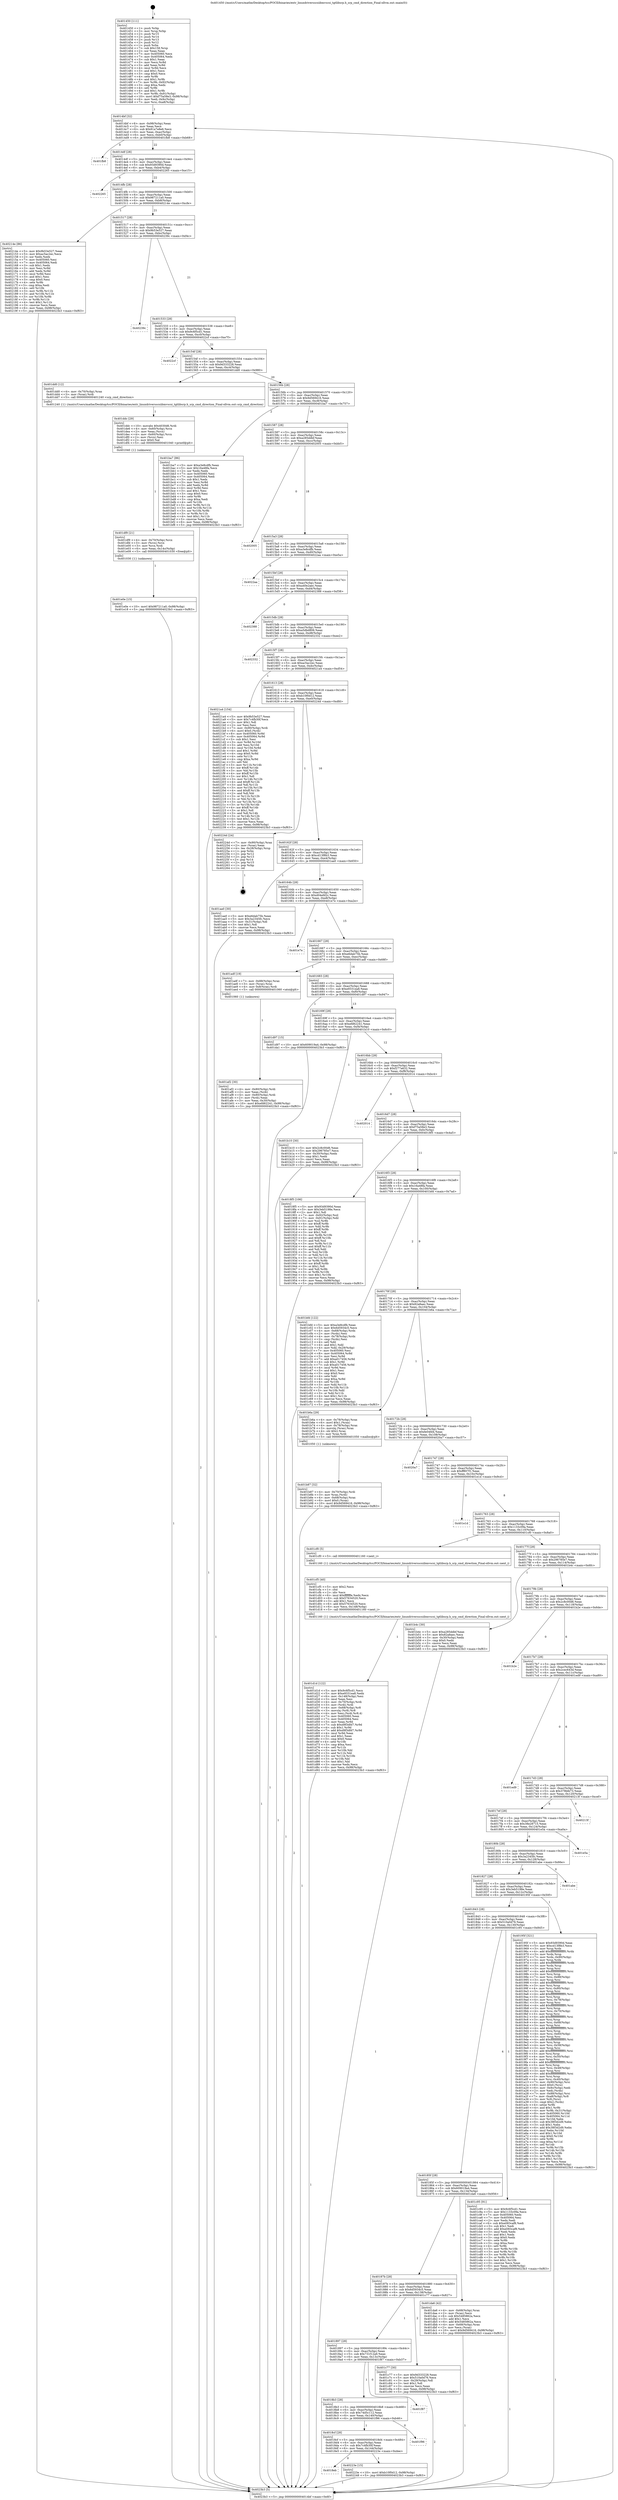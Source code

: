 digraph "0x401450" {
  label = "0x401450 (/mnt/c/Users/mathe/Desktop/tcc/POCII/binaries/extr_linuxdriversscsiibmvscsi_tgtlibsrp.h_srp_cmd_direction_Final-ollvm.out::main(0))"
  labelloc = "t"
  node[shape=record]

  Entry [label="",width=0.3,height=0.3,shape=circle,fillcolor=black,style=filled]
  "0x4014bf" [label="{
     0x4014bf [32]\l
     | [instrs]\l
     &nbsp;&nbsp;0x4014bf \<+6\>: mov -0x98(%rbp),%eax\l
     &nbsp;&nbsp;0x4014c5 \<+2\>: mov %eax,%ecx\l
     &nbsp;&nbsp;0x4014c7 \<+6\>: sub $0x81a7e8e6,%ecx\l
     &nbsp;&nbsp;0x4014cd \<+6\>: mov %eax,-0xac(%rbp)\l
     &nbsp;&nbsp;0x4014d3 \<+6\>: mov %ecx,-0xb0(%rbp)\l
     &nbsp;&nbsp;0x4014d9 \<+6\>: je 0000000000401fb8 \<main+0xb68\>\l
  }"]
  "0x401fb8" [label="{
     0x401fb8\l
  }", style=dashed]
  "0x4014df" [label="{
     0x4014df [28]\l
     | [instrs]\l
     &nbsp;&nbsp;0x4014df \<+5\>: jmp 00000000004014e4 \<main+0x94\>\l
     &nbsp;&nbsp;0x4014e4 \<+6\>: mov -0xac(%rbp),%eax\l
     &nbsp;&nbsp;0x4014ea \<+5\>: sub $0x93d9390d,%eax\l
     &nbsp;&nbsp;0x4014ef \<+6\>: mov %eax,-0xb4(%rbp)\l
     &nbsp;&nbsp;0x4014f5 \<+6\>: je 0000000000402265 \<main+0xe15\>\l
  }"]
  Exit [label="",width=0.3,height=0.3,shape=circle,fillcolor=black,style=filled,peripheries=2]
  "0x402265" [label="{
     0x402265\l
  }", style=dashed]
  "0x4014fb" [label="{
     0x4014fb [28]\l
     | [instrs]\l
     &nbsp;&nbsp;0x4014fb \<+5\>: jmp 0000000000401500 \<main+0xb0\>\l
     &nbsp;&nbsp;0x401500 \<+6\>: mov -0xac(%rbp),%eax\l
     &nbsp;&nbsp;0x401506 \<+5\>: sub $0x987211a0,%eax\l
     &nbsp;&nbsp;0x40150b \<+6\>: mov %eax,-0xb8(%rbp)\l
     &nbsp;&nbsp;0x401511 \<+6\>: je 000000000040214e \<main+0xcfe\>\l
  }"]
  "0x4018eb" [label="{
     0x4018eb\l
  }", style=dashed]
  "0x40214e" [label="{
     0x40214e [86]\l
     | [instrs]\l
     &nbsp;&nbsp;0x40214e \<+5\>: mov $0x9b53e527,%eax\l
     &nbsp;&nbsp;0x402153 \<+5\>: mov $0xac5ac2ec,%ecx\l
     &nbsp;&nbsp;0x402158 \<+2\>: xor %edx,%edx\l
     &nbsp;&nbsp;0x40215a \<+7\>: mov 0x405060,%esi\l
     &nbsp;&nbsp;0x402161 \<+7\>: mov 0x405064,%edi\l
     &nbsp;&nbsp;0x402168 \<+3\>: sub $0x1,%edx\l
     &nbsp;&nbsp;0x40216b \<+3\>: mov %esi,%r8d\l
     &nbsp;&nbsp;0x40216e \<+3\>: add %edx,%r8d\l
     &nbsp;&nbsp;0x402171 \<+4\>: imul %r8d,%esi\l
     &nbsp;&nbsp;0x402175 \<+3\>: and $0x1,%esi\l
     &nbsp;&nbsp;0x402178 \<+3\>: cmp $0x0,%esi\l
     &nbsp;&nbsp;0x40217b \<+4\>: sete %r9b\l
     &nbsp;&nbsp;0x40217f \<+3\>: cmp $0xa,%edi\l
     &nbsp;&nbsp;0x402182 \<+4\>: setl %r10b\l
     &nbsp;&nbsp;0x402186 \<+3\>: mov %r9b,%r11b\l
     &nbsp;&nbsp;0x402189 \<+3\>: and %r10b,%r11b\l
     &nbsp;&nbsp;0x40218c \<+3\>: xor %r10b,%r9b\l
     &nbsp;&nbsp;0x40218f \<+3\>: or %r9b,%r11b\l
     &nbsp;&nbsp;0x402192 \<+4\>: test $0x1,%r11b\l
     &nbsp;&nbsp;0x402196 \<+3\>: cmovne %ecx,%eax\l
     &nbsp;&nbsp;0x402199 \<+6\>: mov %eax,-0x98(%rbp)\l
     &nbsp;&nbsp;0x40219f \<+5\>: jmp 00000000004023b3 \<main+0xf63\>\l
  }"]
  "0x401517" [label="{
     0x401517 [28]\l
     | [instrs]\l
     &nbsp;&nbsp;0x401517 \<+5\>: jmp 000000000040151c \<main+0xcc\>\l
     &nbsp;&nbsp;0x40151c \<+6\>: mov -0xac(%rbp),%eax\l
     &nbsp;&nbsp;0x401522 \<+5\>: sub $0x9b53e527,%eax\l
     &nbsp;&nbsp;0x401527 \<+6\>: mov %eax,-0xbc(%rbp)\l
     &nbsp;&nbsp;0x40152d \<+6\>: je 000000000040239c \<main+0xf4c\>\l
  }"]
  "0x40223e" [label="{
     0x40223e [15]\l
     | [instrs]\l
     &nbsp;&nbsp;0x40223e \<+10\>: movl $0xb10f0d12,-0x98(%rbp)\l
     &nbsp;&nbsp;0x402248 \<+5\>: jmp 00000000004023b3 \<main+0xf63\>\l
  }"]
  "0x40239c" [label="{
     0x40239c\l
  }", style=dashed]
  "0x401533" [label="{
     0x401533 [28]\l
     | [instrs]\l
     &nbsp;&nbsp;0x401533 \<+5\>: jmp 0000000000401538 \<main+0xe8\>\l
     &nbsp;&nbsp;0x401538 \<+6\>: mov -0xac(%rbp),%eax\l
     &nbsp;&nbsp;0x40153e \<+5\>: sub $0x9c6f5cd1,%eax\l
     &nbsp;&nbsp;0x401543 \<+6\>: mov %eax,-0xc0(%rbp)\l
     &nbsp;&nbsp;0x401549 \<+6\>: je 00000000004022cf \<main+0xe7f\>\l
  }"]
  "0x4018cf" [label="{
     0x4018cf [28]\l
     | [instrs]\l
     &nbsp;&nbsp;0x4018cf \<+5\>: jmp 00000000004018d4 \<main+0x484\>\l
     &nbsp;&nbsp;0x4018d4 \<+6\>: mov -0xac(%rbp),%eax\l
     &nbsp;&nbsp;0x4018da \<+5\>: sub $0x7c4fb30f,%eax\l
     &nbsp;&nbsp;0x4018df \<+6\>: mov %eax,-0x144(%rbp)\l
     &nbsp;&nbsp;0x4018e5 \<+6\>: je 000000000040223e \<main+0xdee\>\l
  }"]
  "0x4022cf" [label="{
     0x4022cf\l
  }", style=dashed]
  "0x40154f" [label="{
     0x40154f [28]\l
     | [instrs]\l
     &nbsp;&nbsp;0x40154f \<+5\>: jmp 0000000000401554 \<main+0x104\>\l
     &nbsp;&nbsp;0x401554 \<+6\>: mov -0xac(%rbp),%eax\l
     &nbsp;&nbsp;0x40155a \<+5\>: sub $0x9d333228,%eax\l
     &nbsp;&nbsp;0x40155f \<+6\>: mov %eax,-0xc4(%rbp)\l
     &nbsp;&nbsp;0x401565 \<+6\>: je 0000000000401dd0 \<main+0x980\>\l
  }"]
  "0x401f96" [label="{
     0x401f96\l
  }", style=dashed]
  "0x401dd0" [label="{
     0x401dd0 [12]\l
     | [instrs]\l
     &nbsp;&nbsp;0x401dd0 \<+4\>: mov -0x70(%rbp),%rax\l
     &nbsp;&nbsp;0x401dd4 \<+3\>: mov (%rax),%rdi\l
     &nbsp;&nbsp;0x401dd7 \<+5\>: call 0000000000401240 \<srp_cmd_direction\>\l
     | [calls]\l
     &nbsp;&nbsp;0x401240 \{1\} (/mnt/c/Users/mathe/Desktop/tcc/POCII/binaries/extr_linuxdriversscsiibmvscsi_tgtlibsrp.h_srp_cmd_direction_Final-ollvm.out::srp_cmd_direction)\l
  }"]
  "0x40156b" [label="{
     0x40156b [28]\l
     | [instrs]\l
     &nbsp;&nbsp;0x40156b \<+5\>: jmp 0000000000401570 \<main+0x120\>\l
     &nbsp;&nbsp;0x401570 \<+6\>: mov -0xac(%rbp),%eax\l
     &nbsp;&nbsp;0x401576 \<+5\>: sub $0x9d569416,%eax\l
     &nbsp;&nbsp;0x40157b \<+6\>: mov %eax,-0xc8(%rbp)\l
     &nbsp;&nbsp;0x401581 \<+6\>: je 0000000000401ba7 \<main+0x757\>\l
  }"]
  "0x4018b3" [label="{
     0x4018b3 [28]\l
     | [instrs]\l
     &nbsp;&nbsp;0x4018b3 \<+5\>: jmp 00000000004018b8 \<main+0x468\>\l
     &nbsp;&nbsp;0x4018b8 \<+6\>: mov -0xac(%rbp),%eax\l
     &nbsp;&nbsp;0x4018be \<+5\>: sub $0x74d5c112,%eax\l
     &nbsp;&nbsp;0x4018c3 \<+6\>: mov %eax,-0x140(%rbp)\l
     &nbsp;&nbsp;0x4018c9 \<+6\>: je 0000000000401f96 \<main+0xb46\>\l
  }"]
  "0x401ba7" [label="{
     0x401ba7 [86]\l
     | [instrs]\l
     &nbsp;&nbsp;0x401ba7 \<+5\>: mov $0xa3e8cdfb,%eax\l
     &nbsp;&nbsp;0x401bac \<+5\>: mov $0x16a48fa,%ecx\l
     &nbsp;&nbsp;0x401bb1 \<+2\>: xor %edx,%edx\l
     &nbsp;&nbsp;0x401bb3 \<+7\>: mov 0x405060,%esi\l
     &nbsp;&nbsp;0x401bba \<+7\>: mov 0x405064,%edi\l
     &nbsp;&nbsp;0x401bc1 \<+3\>: sub $0x1,%edx\l
     &nbsp;&nbsp;0x401bc4 \<+3\>: mov %esi,%r8d\l
     &nbsp;&nbsp;0x401bc7 \<+3\>: add %edx,%r8d\l
     &nbsp;&nbsp;0x401bca \<+4\>: imul %r8d,%esi\l
     &nbsp;&nbsp;0x401bce \<+3\>: and $0x1,%esi\l
     &nbsp;&nbsp;0x401bd1 \<+3\>: cmp $0x0,%esi\l
     &nbsp;&nbsp;0x401bd4 \<+4\>: sete %r9b\l
     &nbsp;&nbsp;0x401bd8 \<+3\>: cmp $0xa,%edi\l
     &nbsp;&nbsp;0x401bdb \<+4\>: setl %r10b\l
     &nbsp;&nbsp;0x401bdf \<+3\>: mov %r9b,%r11b\l
     &nbsp;&nbsp;0x401be2 \<+3\>: and %r10b,%r11b\l
     &nbsp;&nbsp;0x401be5 \<+3\>: xor %r10b,%r9b\l
     &nbsp;&nbsp;0x401be8 \<+3\>: or %r9b,%r11b\l
     &nbsp;&nbsp;0x401beb \<+4\>: test $0x1,%r11b\l
     &nbsp;&nbsp;0x401bef \<+3\>: cmovne %ecx,%eax\l
     &nbsp;&nbsp;0x401bf2 \<+6\>: mov %eax,-0x98(%rbp)\l
     &nbsp;&nbsp;0x401bf8 \<+5\>: jmp 00000000004023b3 \<main+0xf63\>\l
  }"]
  "0x401587" [label="{
     0x401587 [28]\l
     | [instrs]\l
     &nbsp;&nbsp;0x401587 \<+5\>: jmp 000000000040158c \<main+0x13c\>\l
     &nbsp;&nbsp;0x40158c \<+6\>: mov -0xac(%rbp),%eax\l
     &nbsp;&nbsp;0x401592 \<+5\>: sub $0xa285ddbf,%eax\l
     &nbsp;&nbsp;0x401597 \<+6\>: mov %eax,-0xcc(%rbp)\l
     &nbsp;&nbsp;0x40159d \<+6\>: je 0000000000402005 \<main+0xbb5\>\l
  }"]
  "0x401f87" [label="{
     0x401f87\l
  }", style=dashed]
  "0x402005" [label="{
     0x402005\l
  }", style=dashed]
  "0x4015a3" [label="{
     0x4015a3 [28]\l
     | [instrs]\l
     &nbsp;&nbsp;0x4015a3 \<+5\>: jmp 00000000004015a8 \<main+0x158\>\l
     &nbsp;&nbsp;0x4015a8 \<+6\>: mov -0xac(%rbp),%eax\l
     &nbsp;&nbsp;0x4015ae \<+5\>: sub $0xa3e8cdfb,%eax\l
     &nbsp;&nbsp;0x4015b3 \<+6\>: mov %eax,-0xd0(%rbp)\l
     &nbsp;&nbsp;0x4015b9 \<+6\>: je 00000000004022aa \<main+0xe5a\>\l
  }"]
  "0x401e0e" [label="{
     0x401e0e [15]\l
     | [instrs]\l
     &nbsp;&nbsp;0x401e0e \<+10\>: movl $0x987211a0,-0x98(%rbp)\l
     &nbsp;&nbsp;0x401e18 \<+5\>: jmp 00000000004023b3 \<main+0xf63\>\l
  }"]
  "0x4022aa" [label="{
     0x4022aa\l
  }", style=dashed]
  "0x4015bf" [label="{
     0x4015bf [28]\l
     | [instrs]\l
     &nbsp;&nbsp;0x4015bf \<+5\>: jmp 00000000004015c4 \<main+0x174\>\l
     &nbsp;&nbsp;0x4015c4 \<+6\>: mov -0xac(%rbp),%eax\l
     &nbsp;&nbsp;0x4015ca \<+5\>: sub $0xa40e2aec,%eax\l
     &nbsp;&nbsp;0x4015cf \<+6\>: mov %eax,-0xd4(%rbp)\l
     &nbsp;&nbsp;0x4015d5 \<+6\>: je 0000000000402388 \<main+0xf38\>\l
  }"]
  "0x401df9" [label="{
     0x401df9 [21]\l
     | [instrs]\l
     &nbsp;&nbsp;0x401df9 \<+4\>: mov -0x70(%rbp),%rcx\l
     &nbsp;&nbsp;0x401dfd \<+3\>: mov (%rcx),%rcx\l
     &nbsp;&nbsp;0x401e00 \<+3\>: mov %rcx,%rdi\l
     &nbsp;&nbsp;0x401e03 \<+6\>: mov %eax,-0x14c(%rbp)\l
     &nbsp;&nbsp;0x401e09 \<+5\>: call 0000000000401030 \<free@plt\>\l
     | [calls]\l
     &nbsp;&nbsp;0x401030 \{1\} (unknown)\l
  }"]
  "0x402388" [label="{
     0x402388\l
  }", style=dashed]
  "0x4015db" [label="{
     0x4015db [28]\l
     | [instrs]\l
     &nbsp;&nbsp;0x4015db \<+5\>: jmp 00000000004015e0 \<main+0x190\>\l
     &nbsp;&nbsp;0x4015e0 \<+6\>: mov -0xac(%rbp),%eax\l
     &nbsp;&nbsp;0x4015e6 \<+5\>: sub $0xa5dbd806,%eax\l
     &nbsp;&nbsp;0x4015eb \<+6\>: mov %eax,-0xd8(%rbp)\l
     &nbsp;&nbsp;0x4015f1 \<+6\>: je 0000000000402332 \<main+0xee2\>\l
  }"]
  "0x401ddc" [label="{
     0x401ddc [29]\l
     | [instrs]\l
     &nbsp;&nbsp;0x401ddc \<+10\>: movabs $0x4030d6,%rdi\l
     &nbsp;&nbsp;0x401de6 \<+4\>: mov -0x60(%rbp),%rcx\l
     &nbsp;&nbsp;0x401dea \<+2\>: mov %eax,(%rcx)\l
     &nbsp;&nbsp;0x401dec \<+4\>: mov -0x60(%rbp),%rcx\l
     &nbsp;&nbsp;0x401df0 \<+2\>: mov (%rcx),%esi\l
     &nbsp;&nbsp;0x401df2 \<+2\>: mov $0x0,%al\l
     &nbsp;&nbsp;0x401df4 \<+5\>: call 0000000000401040 \<printf@plt\>\l
     | [calls]\l
     &nbsp;&nbsp;0x401040 \{1\} (unknown)\l
  }"]
  "0x402332" [label="{
     0x402332\l
  }", style=dashed]
  "0x4015f7" [label="{
     0x4015f7 [28]\l
     | [instrs]\l
     &nbsp;&nbsp;0x4015f7 \<+5\>: jmp 00000000004015fc \<main+0x1ac\>\l
     &nbsp;&nbsp;0x4015fc \<+6\>: mov -0xac(%rbp),%eax\l
     &nbsp;&nbsp;0x401602 \<+5\>: sub $0xac5ac2ec,%eax\l
     &nbsp;&nbsp;0x401607 \<+6\>: mov %eax,-0xdc(%rbp)\l
     &nbsp;&nbsp;0x40160d \<+6\>: je 00000000004021a4 \<main+0xd54\>\l
  }"]
  "0x401d1d" [label="{
     0x401d1d [122]\l
     | [instrs]\l
     &nbsp;&nbsp;0x401d1d \<+5\>: mov $0x9c6f5cd1,%ecx\l
     &nbsp;&nbsp;0x401d22 \<+5\>: mov $0xe9331ea8,%edx\l
     &nbsp;&nbsp;0x401d27 \<+6\>: mov -0x148(%rbp),%esi\l
     &nbsp;&nbsp;0x401d2d \<+3\>: imul %eax,%esi\l
     &nbsp;&nbsp;0x401d30 \<+4\>: mov -0x70(%rbp),%rdi\l
     &nbsp;&nbsp;0x401d34 \<+3\>: mov (%rdi),%rdi\l
     &nbsp;&nbsp;0x401d37 \<+4\>: mov -0x68(%rbp),%r8\l
     &nbsp;&nbsp;0x401d3b \<+3\>: movslq (%r8),%r8\l
     &nbsp;&nbsp;0x401d3e \<+4\>: mov %esi,(%rdi,%r8,4)\l
     &nbsp;&nbsp;0x401d42 \<+7\>: mov 0x405060,%eax\l
     &nbsp;&nbsp;0x401d49 \<+7\>: mov 0x405064,%esi\l
     &nbsp;&nbsp;0x401d50 \<+3\>: mov %eax,%r9d\l
     &nbsp;&nbsp;0x401d53 \<+7\>: sub $0xd9f3dfd7,%r9d\l
     &nbsp;&nbsp;0x401d5a \<+4\>: sub $0x1,%r9d\l
     &nbsp;&nbsp;0x401d5e \<+7\>: add $0xd9f3dfd7,%r9d\l
     &nbsp;&nbsp;0x401d65 \<+4\>: imul %r9d,%eax\l
     &nbsp;&nbsp;0x401d69 \<+3\>: and $0x1,%eax\l
     &nbsp;&nbsp;0x401d6c \<+3\>: cmp $0x0,%eax\l
     &nbsp;&nbsp;0x401d6f \<+4\>: sete %r10b\l
     &nbsp;&nbsp;0x401d73 \<+3\>: cmp $0xa,%esi\l
     &nbsp;&nbsp;0x401d76 \<+4\>: setl %r11b\l
     &nbsp;&nbsp;0x401d7a \<+3\>: mov %r10b,%bl\l
     &nbsp;&nbsp;0x401d7d \<+3\>: and %r11b,%bl\l
     &nbsp;&nbsp;0x401d80 \<+3\>: xor %r11b,%r10b\l
     &nbsp;&nbsp;0x401d83 \<+3\>: or %r10b,%bl\l
     &nbsp;&nbsp;0x401d86 \<+3\>: test $0x1,%bl\l
     &nbsp;&nbsp;0x401d89 \<+3\>: cmovne %edx,%ecx\l
     &nbsp;&nbsp;0x401d8c \<+6\>: mov %ecx,-0x98(%rbp)\l
     &nbsp;&nbsp;0x401d92 \<+5\>: jmp 00000000004023b3 \<main+0xf63\>\l
  }"]
  "0x4021a4" [label="{
     0x4021a4 [154]\l
     | [instrs]\l
     &nbsp;&nbsp;0x4021a4 \<+5\>: mov $0x9b53e527,%eax\l
     &nbsp;&nbsp;0x4021a9 \<+5\>: mov $0x7c4fb30f,%ecx\l
     &nbsp;&nbsp;0x4021ae \<+2\>: mov $0x1,%dl\l
     &nbsp;&nbsp;0x4021b0 \<+2\>: xor %esi,%esi\l
     &nbsp;&nbsp;0x4021b2 \<+7\>: mov -0x90(%rbp),%rdi\l
     &nbsp;&nbsp;0x4021b9 \<+6\>: movl $0x0,(%rdi)\l
     &nbsp;&nbsp;0x4021bf \<+8\>: mov 0x405060,%r8d\l
     &nbsp;&nbsp;0x4021c7 \<+8\>: mov 0x405064,%r9d\l
     &nbsp;&nbsp;0x4021cf \<+3\>: sub $0x1,%esi\l
     &nbsp;&nbsp;0x4021d2 \<+3\>: mov %r8d,%r10d\l
     &nbsp;&nbsp;0x4021d5 \<+3\>: add %esi,%r10d\l
     &nbsp;&nbsp;0x4021d8 \<+4\>: imul %r10d,%r8d\l
     &nbsp;&nbsp;0x4021dc \<+4\>: and $0x1,%r8d\l
     &nbsp;&nbsp;0x4021e0 \<+4\>: cmp $0x0,%r8d\l
     &nbsp;&nbsp;0x4021e4 \<+4\>: sete %r11b\l
     &nbsp;&nbsp;0x4021e8 \<+4\>: cmp $0xa,%r9d\l
     &nbsp;&nbsp;0x4021ec \<+3\>: setl %bl\l
     &nbsp;&nbsp;0x4021ef \<+3\>: mov %r11b,%r14b\l
     &nbsp;&nbsp;0x4021f2 \<+4\>: xor $0xff,%r14b\l
     &nbsp;&nbsp;0x4021f6 \<+3\>: mov %bl,%r15b\l
     &nbsp;&nbsp;0x4021f9 \<+4\>: xor $0xff,%r15b\l
     &nbsp;&nbsp;0x4021fd \<+3\>: xor $0x1,%dl\l
     &nbsp;&nbsp;0x402200 \<+3\>: mov %r14b,%r12b\l
     &nbsp;&nbsp;0x402203 \<+4\>: and $0xff,%r12b\l
     &nbsp;&nbsp;0x402207 \<+3\>: and %dl,%r11b\l
     &nbsp;&nbsp;0x40220a \<+3\>: mov %r15b,%r13b\l
     &nbsp;&nbsp;0x40220d \<+4\>: and $0xff,%r13b\l
     &nbsp;&nbsp;0x402211 \<+2\>: and %dl,%bl\l
     &nbsp;&nbsp;0x402213 \<+3\>: or %r11b,%r12b\l
     &nbsp;&nbsp;0x402216 \<+3\>: or %bl,%r13b\l
     &nbsp;&nbsp;0x402219 \<+3\>: xor %r13b,%r12b\l
     &nbsp;&nbsp;0x40221c \<+3\>: or %r15b,%r14b\l
     &nbsp;&nbsp;0x40221f \<+4\>: xor $0xff,%r14b\l
     &nbsp;&nbsp;0x402223 \<+3\>: or $0x1,%dl\l
     &nbsp;&nbsp;0x402226 \<+3\>: and %dl,%r14b\l
     &nbsp;&nbsp;0x402229 \<+3\>: or %r14b,%r12b\l
     &nbsp;&nbsp;0x40222c \<+4\>: test $0x1,%r12b\l
     &nbsp;&nbsp;0x402230 \<+3\>: cmovne %ecx,%eax\l
     &nbsp;&nbsp;0x402233 \<+6\>: mov %eax,-0x98(%rbp)\l
     &nbsp;&nbsp;0x402239 \<+5\>: jmp 00000000004023b3 \<main+0xf63\>\l
  }"]
  "0x401613" [label="{
     0x401613 [28]\l
     | [instrs]\l
     &nbsp;&nbsp;0x401613 \<+5\>: jmp 0000000000401618 \<main+0x1c8\>\l
     &nbsp;&nbsp;0x401618 \<+6\>: mov -0xac(%rbp),%eax\l
     &nbsp;&nbsp;0x40161e \<+5\>: sub $0xb10f0d12,%eax\l
     &nbsp;&nbsp;0x401623 \<+6\>: mov %eax,-0xe0(%rbp)\l
     &nbsp;&nbsp;0x401629 \<+6\>: je 000000000040224d \<main+0xdfd\>\l
  }"]
  "0x401cf5" [label="{
     0x401cf5 [40]\l
     | [instrs]\l
     &nbsp;&nbsp;0x401cf5 \<+5\>: mov $0x2,%ecx\l
     &nbsp;&nbsp;0x401cfa \<+1\>: cltd\l
     &nbsp;&nbsp;0x401cfb \<+2\>: idiv %ecx\l
     &nbsp;&nbsp;0x401cfd \<+6\>: imul $0xfffffffe,%edx,%ecx\l
     &nbsp;&nbsp;0x401d03 \<+6\>: sub $0x57634520,%ecx\l
     &nbsp;&nbsp;0x401d09 \<+3\>: add $0x1,%ecx\l
     &nbsp;&nbsp;0x401d0c \<+6\>: add $0x57634520,%ecx\l
     &nbsp;&nbsp;0x401d12 \<+6\>: mov %ecx,-0x148(%rbp)\l
     &nbsp;&nbsp;0x401d18 \<+5\>: call 0000000000401160 \<next_i\>\l
     | [calls]\l
     &nbsp;&nbsp;0x401160 \{1\} (/mnt/c/Users/mathe/Desktop/tcc/POCII/binaries/extr_linuxdriversscsiibmvscsi_tgtlibsrp.h_srp_cmd_direction_Final-ollvm.out::next_i)\l
  }"]
  "0x40224d" [label="{
     0x40224d [24]\l
     | [instrs]\l
     &nbsp;&nbsp;0x40224d \<+7\>: mov -0x90(%rbp),%rax\l
     &nbsp;&nbsp;0x402254 \<+2\>: mov (%rax),%eax\l
     &nbsp;&nbsp;0x402256 \<+4\>: lea -0x28(%rbp),%rsp\l
     &nbsp;&nbsp;0x40225a \<+1\>: pop %rbx\l
     &nbsp;&nbsp;0x40225b \<+2\>: pop %r12\l
     &nbsp;&nbsp;0x40225d \<+2\>: pop %r13\l
     &nbsp;&nbsp;0x40225f \<+2\>: pop %r14\l
     &nbsp;&nbsp;0x402261 \<+2\>: pop %r15\l
     &nbsp;&nbsp;0x402263 \<+1\>: pop %rbp\l
     &nbsp;&nbsp;0x402264 \<+1\>: ret\l
  }"]
  "0x40162f" [label="{
     0x40162f [28]\l
     | [instrs]\l
     &nbsp;&nbsp;0x40162f \<+5\>: jmp 0000000000401634 \<main+0x1e4\>\l
     &nbsp;&nbsp;0x401634 \<+6\>: mov -0xac(%rbp),%eax\l
     &nbsp;&nbsp;0x40163a \<+5\>: sub $0xcd13f8b3,%eax\l
     &nbsp;&nbsp;0x40163f \<+6\>: mov %eax,-0xe4(%rbp)\l
     &nbsp;&nbsp;0x401645 \<+6\>: je 0000000000401aa0 \<main+0x650\>\l
  }"]
  "0x401897" [label="{
     0x401897 [28]\l
     | [instrs]\l
     &nbsp;&nbsp;0x401897 \<+5\>: jmp 000000000040189c \<main+0x44c\>\l
     &nbsp;&nbsp;0x40189c \<+6\>: mov -0xac(%rbp),%eax\l
     &nbsp;&nbsp;0x4018a2 \<+5\>: sub $0x731f12a9,%eax\l
     &nbsp;&nbsp;0x4018a7 \<+6\>: mov %eax,-0x13c(%rbp)\l
     &nbsp;&nbsp;0x4018ad \<+6\>: je 0000000000401f87 \<main+0xb37\>\l
  }"]
  "0x401aa0" [label="{
     0x401aa0 [30]\l
     | [instrs]\l
     &nbsp;&nbsp;0x401aa0 \<+5\>: mov $0xe6dab75b,%eax\l
     &nbsp;&nbsp;0x401aa5 \<+5\>: mov $0x3a2345fc,%ecx\l
     &nbsp;&nbsp;0x401aaa \<+3\>: mov -0x31(%rbp),%dl\l
     &nbsp;&nbsp;0x401aad \<+3\>: test $0x1,%dl\l
     &nbsp;&nbsp;0x401ab0 \<+3\>: cmovne %ecx,%eax\l
     &nbsp;&nbsp;0x401ab3 \<+6\>: mov %eax,-0x98(%rbp)\l
     &nbsp;&nbsp;0x401ab9 \<+5\>: jmp 00000000004023b3 \<main+0xf63\>\l
  }"]
  "0x40164b" [label="{
     0x40164b [28]\l
     | [instrs]\l
     &nbsp;&nbsp;0x40164b \<+5\>: jmp 0000000000401650 \<main+0x200\>\l
     &nbsp;&nbsp;0x401650 \<+6\>: mov -0xac(%rbp),%eax\l
     &nbsp;&nbsp;0x401656 \<+5\>: sub $0xd04efd2c,%eax\l
     &nbsp;&nbsp;0x40165b \<+6\>: mov %eax,-0xe8(%rbp)\l
     &nbsp;&nbsp;0x401661 \<+6\>: je 0000000000401e7e \<main+0xa2e\>\l
  }"]
  "0x401c77" [label="{
     0x401c77 [30]\l
     | [instrs]\l
     &nbsp;&nbsp;0x401c77 \<+5\>: mov $0x9d333228,%eax\l
     &nbsp;&nbsp;0x401c7c \<+5\>: mov $0x510a0d76,%ecx\l
     &nbsp;&nbsp;0x401c81 \<+3\>: mov -0x29(%rbp),%dl\l
     &nbsp;&nbsp;0x401c84 \<+3\>: test $0x1,%dl\l
     &nbsp;&nbsp;0x401c87 \<+3\>: cmovne %ecx,%eax\l
     &nbsp;&nbsp;0x401c8a \<+6\>: mov %eax,-0x98(%rbp)\l
     &nbsp;&nbsp;0x401c90 \<+5\>: jmp 00000000004023b3 \<main+0xf63\>\l
  }"]
  "0x401e7e" [label="{
     0x401e7e\l
  }", style=dashed]
  "0x401667" [label="{
     0x401667 [28]\l
     | [instrs]\l
     &nbsp;&nbsp;0x401667 \<+5\>: jmp 000000000040166c \<main+0x21c\>\l
     &nbsp;&nbsp;0x40166c \<+6\>: mov -0xac(%rbp),%eax\l
     &nbsp;&nbsp;0x401672 \<+5\>: sub $0xe6dab75b,%eax\l
     &nbsp;&nbsp;0x401677 \<+6\>: mov %eax,-0xec(%rbp)\l
     &nbsp;&nbsp;0x40167d \<+6\>: je 0000000000401adf \<main+0x68f\>\l
  }"]
  "0x40187b" [label="{
     0x40187b [28]\l
     | [instrs]\l
     &nbsp;&nbsp;0x40187b \<+5\>: jmp 0000000000401880 \<main+0x430\>\l
     &nbsp;&nbsp;0x401880 \<+6\>: mov -0xac(%rbp),%eax\l
     &nbsp;&nbsp;0x401886 \<+5\>: sub $0x6d5934c5,%eax\l
     &nbsp;&nbsp;0x40188b \<+6\>: mov %eax,-0x138(%rbp)\l
     &nbsp;&nbsp;0x401891 \<+6\>: je 0000000000401c77 \<main+0x827\>\l
  }"]
  "0x401adf" [label="{
     0x401adf [19]\l
     | [instrs]\l
     &nbsp;&nbsp;0x401adf \<+7\>: mov -0x88(%rbp),%rax\l
     &nbsp;&nbsp;0x401ae6 \<+3\>: mov (%rax),%rax\l
     &nbsp;&nbsp;0x401ae9 \<+4\>: mov 0x8(%rax),%rdi\l
     &nbsp;&nbsp;0x401aed \<+5\>: call 0000000000401060 \<atoi@plt\>\l
     | [calls]\l
     &nbsp;&nbsp;0x401060 \{1\} (unknown)\l
  }"]
  "0x401683" [label="{
     0x401683 [28]\l
     | [instrs]\l
     &nbsp;&nbsp;0x401683 \<+5\>: jmp 0000000000401688 \<main+0x238\>\l
     &nbsp;&nbsp;0x401688 \<+6\>: mov -0xac(%rbp),%eax\l
     &nbsp;&nbsp;0x40168e \<+5\>: sub $0xe9331ea8,%eax\l
     &nbsp;&nbsp;0x401693 \<+6\>: mov %eax,-0xf0(%rbp)\l
     &nbsp;&nbsp;0x401699 \<+6\>: je 0000000000401d97 \<main+0x947\>\l
  }"]
  "0x401da6" [label="{
     0x401da6 [42]\l
     | [instrs]\l
     &nbsp;&nbsp;0x401da6 \<+4\>: mov -0x68(%rbp),%rax\l
     &nbsp;&nbsp;0x401daa \<+2\>: mov (%rax),%ecx\l
     &nbsp;&nbsp;0x401dac \<+6\>: sub $0x5485862a,%ecx\l
     &nbsp;&nbsp;0x401db2 \<+3\>: add $0x1,%ecx\l
     &nbsp;&nbsp;0x401db5 \<+6\>: add $0x5485862a,%ecx\l
     &nbsp;&nbsp;0x401dbb \<+4\>: mov -0x68(%rbp),%rax\l
     &nbsp;&nbsp;0x401dbf \<+2\>: mov %ecx,(%rax)\l
     &nbsp;&nbsp;0x401dc1 \<+10\>: movl $0x9d569416,-0x98(%rbp)\l
     &nbsp;&nbsp;0x401dcb \<+5\>: jmp 00000000004023b3 \<main+0xf63\>\l
  }"]
  "0x401d97" [label="{
     0x401d97 [15]\l
     | [instrs]\l
     &nbsp;&nbsp;0x401d97 \<+10\>: movl $0x609019a4,-0x98(%rbp)\l
     &nbsp;&nbsp;0x401da1 \<+5\>: jmp 00000000004023b3 \<main+0xf63\>\l
  }"]
  "0x40169f" [label="{
     0x40169f [28]\l
     | [instrs]\l
     &nbsp;&nbsp;0x40169f \<+5\>: jmp 00000000004016a4 \<main+0x254\>\l
     &nbsp;&nbsp;0x4016a4 \<+6\>: mov -0xac(%rbp),%eax\l
     &nbsp;&nbsp;0x4016aa \<+5\>: sub $0xefd62241,%eax\l
     &nbsp;&nbsp;0x4016af \<+6\>: mov %eax,-0xf4(%rbp)\l
     &nbsp;&nbsp;0x4016b5 \<+6\>: je 0000000000401b10 \<main+0x6c0\>\l
  }"]
  "0x40185f" [label="{
     0x40185f [28]\l
     | [instrs]\l
     &nbsp;&nbsp;0x40185f \<+5\>: jmp 0000000000401864 \<main+0x414\>\l
     &nbsp;&nbsp;0x401864 \<+6\>: mov -0xac(%rbp),%eax\l
     &nbsp;&nbsp;0x40186a \<+5\>: sub $0x609019a4,%eax\l
     &nbsp;&nbsp;0x40186f \<+6\>: mov %eax,-0x134(%rbp)\l
     &nbsp;&nbsp;0x401875 \<+6\>: je 0000000000401da6 \<main+0x956\>\l
  }"]
  "0x401b10" [label="{
     0x401b10 [30]\l
     | [instrs]\l
     &nbsp;&nbsp;0x401b10 \<+5\>: mov $0x2c8c00d6,%eax\l
     &nbsp;&nbsp;0x401b15 \<+5\>: mov $0x296785e7,%ecx\l
     &nbsp;&nbsp;0x401b1a \<+3\>: mov -0x30(%rbp),%edx\l
     &nbsp;&nbsp;0x401b1d \<+3\>: cmp $0x1,%edx\l
     &nbsp;&nbsp;0x401b20 \<+3\>: cmovl %ecx,%eax\l
     &nbsp;&nbsp;0x401b23 \<+6\>: mov %eax,-0x98(%rbp)\l
     &nbsp;&nbsp;0x401b29 \<+5\>: jmp 00000000004023b3 \<main+0xf63\>\l
  }"]
  "0x4016bb" [label="{
     0x4016bb [28]\l
     | [instrs]\l
     &nbsp;&nbsp;0x4016bb \<+5\>: jmp 00000000004016c0 \<main+0x270\>\l
     &nbsp;&nbsp;0x4016c0 \<+6\>: mov -0xac(%rbp),%eax\l
     &nbsp;&nbsp;0x4016c6 \<+5\>: sub $0xf277a632,%eax\l
     &nbsp;&nbsp;0x4016cb \<+6\>: mov %eax,-0xf8(%rbp)\l
     &nbsp;&nbsp;0x4016d1 \<+6\>: je 0000000000402014 \<main+0xbc4\>\l
  }"]
  "0x401c95" [label="{
     0x401c95 [91]\l
     | [instrs]\l
     &nbsp;&nbsp;0x401c95 \<+5\>: mov $0x9c6f5cd1,%eax\l
     &nbsp;&nbsp;0x401c9a \<+5\>: mov $0x1133c09a,%ecx\l
     &nbsp;&nbsp;0x401c9f \<+7\>: mov 0x405060,%edx\l
     &nbsp;&nbsp;0x401ca6 \<+7\>: mov 0x405064,%esi\l
     &nbsp;&nbsp;0x401cad \<+2\>: mov %edx,%edi\l
     &nbsp;&nbsp;0x401caf \<+6\>: sub $0xe083caf8,%edi\l
     &nbsp;&nbsp;0x401cb5 \<+3\>: sub $0x1,%edi\l
     &nbsp;&nbsp;0x401cb8 \<+6\>: add $0xe083caf8,%edi\l
     &nbsp;&nbsp;0x401cbe \<+3\>: imul %edi,%edx\l
     &nbsp;&nbsp;0x401cc1 \<+3\>: and $0x1,%edx\l
     &nbsp;&nbsp;0x401cc4 \<+3\>: cmp $0x0,%edx\l
     &nbsp;&nbsp;0x401cc7 \<+4\>: sete %r8b\l
     &nbsp;&nbsp;0x401ccb \<+3\>: cmp $0xa,%esi\l
     &nbsp;&nbsp;0x401cce \<+4\>: setl %r9b\l
     &nbsp;&nbsp;0x401cd2 \<+3\>: mov %r8b,%r10b\l
     &nbsp;&nbsp;0x401cd5 \<+3\>: and %r9b,%r10b\l
     &nbsp;&nbsp;0x401cd8 \<+3\>: xor %r9b,%r8b\l
     &nbsp;&nbsp;0x401cdb \<+3\>: or %r8b,%r10b\l
     &nbsp;&nbsp;0x401cde \<+4\>: test $0x1,%r10b\l
     &nbsp;&nbsp;0x401ce2 \<+3\>: cmovne %ecx,%eax\l
     &nbsp;&nbsp;0x401ce5 \<+6\>: mov %eax,-0x98(%rbp)\l
     &nbsp;&nbsp;0x401ceb \<+5\>: jmp 00000000004023b3 \<main+0xf63\>\l
  }"]
  "0x402014" [label="{
     0x402014\l
  }", style=dashed]
  "0x4016d7" [label="{
     0x4016d7 [28]\l
     | [instrs]\l
     &nbsp;&nbsp;0x4016d7 \<+5\>: jmp 00000000004016dc \<main+0x28c\>\l
     &nbsp;&nbsp;0x4016dc \<+6\>: mov -0xac(%rbp),%eax\l
     &nbsp;&nbsp;0x4016e2 \<+5\>: sub $0xf75a58e3,%eax\l
     &nbsp;&nbsp;0x4016e7 \<+6\>: mov %eax,-0xfc(%rbp)\l
     &nbsp;&nbsp;0x4016ed \<+6\>: je 00000000004018f5 \<main+0x4a5\>\l
  }"]
  "0x401b87" [label="{
     0x401b87 [32]\l
     | [instrs]\l
     &nbsp;&nbsp;0x401b87 \<+4\>: mov -0x70(%rbp),%rdi\l
     &nbsp;&nbsp;0x401b8b \<+3\>: mov %rax,(%rdi)\l
     &nbsp;&nbsp;0x401b8e \<+4\>: mov -0x68(%rbp),%rax\l
     &nbsp;&nbsp;0x401b92 \<+6\>: movl $0x0,(%rax)\l
     &nbsp;&nbsp;0x401b98 \<+10\>: movl $0x9d569416,-0x98(%rbp)\l
     &nbsp;&nbsp;0x401ba2 \<+5\>: jmp 00000000004023b3 \<main+0xf63\>\l
  }"]
  "0x4018f5" [label="{
     0x4018f5 [106]\l
     | [instrs]\l
     &nbsp;&nbsp;0x4018f5 \<+5\>: mov $0x93d9390d,%eax\l
     &nbsp;&nbsp;0x4018fa \<+5\>: mov $0x3eb5198e,%ecx\l
     &nbsp;&nbsp;0x4018ff \<+2\>: mov $0x1,%dl\l
     &nbsp;&nbsp;0x401901 \<+7\>: mov -0x92(%rbp),%sil\l
     &nbsp;&nbsp;0x401908 \<+7\>: mov -0x91(%rbp),%dil\l
     &nbsp;&nbsp;0x40190f \<+3\>: mov %sil,%r8b\l
     &nbsp;&nbsp;0x401912 \<+4\>: xor $0xff,%r8b\l
     &nbsp;&nbsp;0x401916 \<+3\>: mov %dil,%r9b\l
     &nbsp;&nbsp;0x401919 \<+4\>: xor $0xff,%r9b\l
     &nbsp;&nbsp;0x40191d \<+3\>: xor $0x1,%dl\l
     &nbsp;&nbsp;0x401920 \<+3\>: mov %r8b,%r10b\l
     &nbsp;&nbsp;0x401923 \<+4\>: and $0xff,%r10b\l
     &nbsp;&nbsp;0x401927 \<+3\>: and %dl,%sil\l
     &nbsp;&nbsp;0x40192a \<+3\>: mov %r9b,%r11b\l
     &nbsp;&nbsp;0x40192d \<+4\>: and $0xff,%r11b\l
     &nbsp;&nbsp;0x401931 \<+3\>: and %dl,%dil\l
     &nbsp;&nbsp;0x401934 \<+3\>: or %sil,%r10b\l
     &nbsp;&nbsp;0x401937 \<+3\>: or %dil,%r11b\l
     &nbsp;&nbsp;0x40193a \<+3\>: xor %r11b,%r10b\l
     &nbsp;&nbsp;0x40193d \<+3\>: or %r9b,%r8b\l
     &nbsp;&nbsp;0x401940 \<+4\>: xor $0xff,%r8b\l
     &nbsp;&nbsp;0x401944 \<+3\>: or $0x1,%dl\l
     &nbsp;&nbsp;0x401947 \<+3\>: and %dl,%r8b\l
     &nbsp;&nbsp;0x40194a \<+3\>: or %r8b,%r10b\l
     &nbsp;&nbsp;0x40194d \<+4\>: test $0x1,%r10b\l
     &nbsp;&nbsp;0x401951 \<+3\>: cmovne %ecx,%eax\l
     &nbsp;&nbsp;0x401954 \<+6\>: mov %eax,-0x98(%rbp)\l
     &nbsp;&nbsp;0x40195a \<+5\>: jmp 00000000004023b3 \<main+0xf63\>\l
  }"]
  "0x4016f3" [label="{
     0x4016f3 [28]\l
     | [instrs]\l
     &nbsp;&nbsp;0x4016f3 \<+5\>: jmp 00000000004016f8 \<main+0x2a8\>\l
     &nbsp;&nbsp;0x4016f8 \<+6\>: mov -0xac(%rbp),%eax\l
     &nbsp;&nbsp;0x4016fe \<+5\>: sub $0x16a48fa,%eax\l
     &nbsp;&nbsp;0x401703 \<+6\>: mov %eax,-0x100(%rbp)\l
     &nbsp;&nbsp;0x401709 \<+6\>: je 0000000000401bfd \<main+0x7ad\>\l
  }"]
  "0x4023b3" [label="{
     0x4023b3 [5]\l
     | [instrs]\l
     &nbsp;&nbsp;0x4023b3 \<+5\>: jmp 00000000004014bf \<main+0x6f\>\l
  }"]
  "0x401450" [label="{
     0x401450 [111]\l
     | [instrs]\l
     &nbsp;&nbsp;0x401450 \<+1\>: push %rbp\l
     &nbsp;&nbsp;0x401451 \<+3\>: mov %rsp,%rbp\l
     &nbsp;&nbsp;0x401454 \<+2\>: push %r15\l
     &nbsp;&nbsp;0x401456 \<+2\>: push %r14\l
     &nbsp;&nbsp;0x401458 \<+2\>: push %r13\l
     &nbsp;&nbsp;0x40145a \<+2\>: push %r12\l
     &nbsp;&nbsp;0x40145c \<+1\>: push %rbx\l
     &nbsp;&nbsp;0x40145d \<+7\>: sub $0x158,%rsp\l
     &nbsp;&nbsp;0x401464 \<+2\>: xor %eax,%eax\l
     &nbsp;&nbsp;0x401466 \<+7\>: mov 0x405060,%ecx\l
     &nbsp;&nbsp;0x40146d \<+7\>: mov 0x405064,%edx\l
     &nbsp;&nbsp;0x401474 \<+3\>: sub $0x1,%eax\l
     &nbsp;&nbsp;0x401477 \<+3\>: mov %ecx,%r8d\l
     &nbsp;&nbsp;0x40147a \<+3\>: add %eax,%r8d\l
     &nbsp;&nbsp;0x40147d \<+4\>: imul %r8d,%ecx\l
     &nbsp;&nbsp;0x401481 \<+3\>: and $0x1,%ecx\l
     &nbsp;&nbsp;0x401484 \<+3\>: cmp $0x0,%ecx\l
     &nbsp;&nbsp;0x401487 \<+4\>: sete %r9b\l
     &nbsp;&nbsp;0x40148b \<+4\>: and $0x1,%r9b\l
     &nbsp;&nbsp;0x40148f \<+7\>: mov %r9b,-0x92(%rbp)\l
     &nbsp;&nbsp;0x401496 \<+3\>: cmp $0xa,%edx\l
     &nbsp;&nbsp;0x401499 \<+4\>: setl %r9b\l
     &nbsp;&nbsp;0x40149d \<+4\>: and $0x1,%r9b\l
     &nbsp;&nbsp;0x4014a1 \<+7\>: mov %r9b,-0x91(%rbp)\l
     &nbsp;&nbsp;0x4014a8 \<+10\>: movl $0xf75a58e3,-0x98(%rbp)\l
     &nbsp;&nbsp;0x4014b2 \<+6\>: mov %edi,-0x9c(%rbp)\l
     &nbsp;&nbsp;0x4014b8 \<+7\>: mov %rsi,-0xa8(%rbp)\l
  }"]
  "0x401af2" [label="{
     0x401af2 [30]\l
     | [instrs]\l
     &nbsp;&nbsp;0x401af2 \<+4\>: mov -0x80(%rbp),%rdi\l
     &nbsp;&nbsp;0x401af6 \<+2\>: mov %eax,(%rdi)\l
     &nbsp;&nbsp;0x401af8 \<+4\>: mov -0x80(%rbp),%rdi\l
     &nbsp;&nbsp;0x401afc \<+2\>: mov (%rdi),%eax\l
     &nbsp;&nbsp;0x401afe \<+3\>: mov %eax,-0x30(%rbp)\l
     &nbsp;&nbsp;0x401b01 \<+10\>: movl $0xefd62241,-0x98(%rbp)\l
     &nbsp;&nbsp;0x401b0b \<+5\>: jmp 00000000004023b3 \<main+0xf63\>\l
  }"]
  "0x401bfd" [label="{
     0x401bfd [122]\l
     | [instrs]\l
     &nbsp;&nbsp;0x401bfd \<+5\>: mov $0xa3e8cdfb,%eax\l
     &nbsp;&nbsp;0x401c02 \<+5\>: mov $0x6d5934c5,%ecx\l
     &nbsp;&nbsp;0x401c07 \<+4\>: mov -0x68(%rbp),%rdx\l
     &nbsp;&nbsp;0x401c0b \<+2\>: mov (%rdx),%esi\l
     &nbsp;&nbsp;0x401c0d \<+4\>: mov -0x78(%rbp),%rdx\l
     &nbsp;&nbsp;0x401c11 \<+2\>: cmp (%rdx),%esi\l
     &nbsp;&nbsp;0x401c13 \<+4\>: setl %dil\l
     &nbsp;&nbsp;0x401c17 \<+4\>: and $0x1,%dil\l
     &nbsp;&nbsp;0x401c1b \<+4\>: mov %dil,-0x29(%rbp)\l
     &nbsp;&nbsp;0x401c1f \<+7\>: mov 0x405060,%esi\l
     &nbsp;&nbsp;0x401c26 \<+8\>: mov 0x405064,%r8d\l
     &nbsp;&nbsp;0x401c2e \<+3\>: mov %esi,%r9d\l
     &nbsp;&nbsp;0x401c31 \<+7\>: add $0xa017456,%r9d\l
     &nbsp;&nbsp;0x401c38 \<+4\>: sub $0x1,%r9d\l
     &nbsp;&nbsp;0x401c3c \<+7\>: sub $0xa017456,%r9d\l
     &nbsp;&nbsp;0x401c43 \<+4\>: imul %r9d,%esi\l
     &nbsp;&nbsp;0x401c47 \<+3\>: and $0x1,%esi\l
     &nbsp;&nbsp;0x401c4a \<+3\>: cmp $0x0,%esi\l
     &nbsp;&nbsp;0x401c4d \<+4\>: sete %dil\l
     &nbsp;&nbsp;0x401c51 \<+4\>: cmp $0xa,%r8d\l
     &nbsp;&nbsp;0x401c55 \<+4\>: setl %r10b\l
     &nbsp;&nbsp;0x401c59 \<+3\>: mov %dil,%r11b\l
     &nbsp;&nbsp;0x401c5c \<+3\>: and %r10b,%r11b\l
     &nbsp;&nbsp;0x401c5f \<+3\>: xor %r10b,%dil\l
     &nbsp;&nbsp;0x401c62 \<+3\>: or %dil,%r11b\l
     &nbsp;&nbsp;0x401c65 \<+4\>: test $0x1,%r11b\l
     &nbsp;&nbsp;0x401c69 \<+3\>: cmovne %ecx,%eax\l
     &nbsp;&nbsp;0x401c6c \<+6\>: mov %eax,-0x98(%rbp)\l
     &nbsp;&nbsp;0x401c72 \<+5\>: jmp 00000000004023b3 \<main+0xf63\>\l
  }"]
  "0x40170f" [label="{
     0x40170f [28]\l
     | [instrs]\l
     &nbsp;&nbsp;0x40170f \<+5\>: jmp 0000000000401714 \<main+0x2c4\>\l
     &nbsp;&nbsp;0x401714 \<+6\>: mov -0xac(%rbp),%eax\l
     &nbsp;&nbsp;0x40171a \<+5\>: sub $0x82a8aec,%eax\l
     &nbsp;&nbsp;0x40171f \<+6\>: mov %eax,-0x104(%rbp)\l
     &nbsp;&nbsp;0x401725 \<+6\>: je 0000000000401b6a \<main+0x71a\>\l
  }"]
  "0x401843" [label="{
     0x401843 [28]\l
     | [instrs]\l
     &nbsp;&nbsp;0x401843 \<+5\>: jmp 0000000000401848 \<main+0x3f8\>\l
     &nbsp;&nbsp;0x401848 \<+6\>: mov -0xac(%rbp),%eax\l
     &nbsp;&nbsp;0x40184e \<+5\>: sub $0x510a0d76,%eax\l
     &nbsp;&nbsp;0x401853 \<+6\>: mov %eax,-0x130(%rbp)\l
     &nbsp;&nbsp;0x401859 \<+6\>: je 0000000000401c95 \<main+0x845\>\l
  }"]
  "0x401b6a" [label="{
     0x401b6a [29]\l
     | [instrs]\l
     &nbsp;&nbsp;0x401b6a \<+4\>: mov -0x78(%rbp),%rax\l
     &nbsp;&nbsp;0x401b6e \<+6\>: movl $0x1,(%rax)\l
     &nbsp;&nbsp;0x401b74 \<+4\>: mov -0x78(%rbp),%rax\l
     &nbsp;&nbsp;0x401b78 \<+3\>: movslq (%rax),%rax\l
     &nbsp;&nbsp;0x401b7b \<+4\>: shl $0x2,%rax\l
     &nbsp;&nbsp;0x401b7f \<+3\>: mov %rax,%rdi\l
     &nbsp;&nbsp;0x401b82 \<+5\>: call 0000000000401050 \<malloc@plt\>\l
     | [calls]\l
     &nbsp;&nbsp;0x401050 \{1\} (unknown)\l
  }"]
  "0x40172b" [label="{
     0x40172b [28]\l
     | [instrs]\l
     &nbsp;&nbsp;0x40172b \<+5\>: jmp 0000000000401730 \<main+0x2e0\>\l
     &nbsp;&nbsp;0x401730 \<+6\>: mov -0xac(%rbp),%eax\l
     &nbsp;&nbsp;0x401736 \<+5\>: sub $0xfe04fd4,%eax\l
     &nbsp;&nbsp;0x40173b \<+6\>: mov %eax,-0x108(%rbp)\l
     &nbsp;&nbsp;0x401741 \<+6\>: je 00000000004020a7 \<main+0xc57\>\l
  }"]
  "0x40195f" [label="{
     0x40195f [321]\l
     | [instrs]\l
     &nbsp;&nbsp;0x40195f \<+5\>: mov $0x93d9390d,%eax\l
     &nbsp;&nbsp;0x401964 \<+5\>: mov $0xcd13f8b3,%ecx\l
     &nbsp;&nbsp;0x401969 \<+3\>: mov %rsp,%rdx\l
     &nbsp;&nbsp;0x40196c \<+4\>: add $0xfffffffffffffff0,%rdx\l
     &nbsp;&nbsp;0x401970 \<+3\>: mov %rdx,%rsp\l
     &nbsp;&nbsp;0x401973 \<+7\>: mov %rdx,-0x90(%rbp)\l
     &nbsp;&nbsp;0x40197a \<+3\>: mov %rsp,%rdx\l
     &nbsp;&nbsp;0x40197d \<+4\>: add $0xfffffffffffffff0,%rdx\l
     &nbsp;&nbsp;0x401981 \<+3\>: mov %rdx,%rsp\l
     &nbsp;&nbsp;0x401984 \<+3\>: mov %rsp,%rsi\l
     &nbsp;&nbsp;0x401987 \<+4\>: add $0xfffffffffffffff0,%rsi\l
     &nbsp;&nbsp;0x40198b \<+3\>: mov %rsi,%rsp\l
     &nbsp;&nbsp;0x40198e \<+7\>: mov %rsi,-0x88(%rbp)\l
     &nbsp;&nbsp;0x401995 \<+3\>: mov %rsp,%rsi\l
     &nbsp;&nbsp;0x401998 \<+4\>: add $0xfffffffffffffff0,%rsi\l
     &nbsp;&nbsp;0x40199c \<+3\>: mov %rsi,%rsp\l
     &nbsp;&nbsp;0x40199f \<+4\>: mov %rsi,-0x80(%rbp)\l
     &nbsp;&nbsp;0x4019a3 \<+3\>: mov %rsp,%rsi\l
     &nbsp;&nbsp;0x4019a6 \<+4\>: add $0xfffffffffffffff0,%rsi\l
     &nbsp;&nbsp;0x4019aa \<+3\>: mov %rsi,%rsp\l
     &nbsp;&nbsp;0x4019ad \<+4\>: mov %rsi,-0x78(%rbp)\l
     &nbsp;&nbsp;0x4019b1 \<+3\>: mov %rsp,%rsi\l
     &nbsp;&nbsp;0x4019b4 \<+4\>: add $0xfffffffffffffff0,%rsi\l
     &nbsp;&nbsp;0x4019b8 \<+3\>: mov %rsi,%rsp\l
     &nbsp;&nbsp;0x4019bb \<+4\>: mov %rsi,-0x70(%rbp)\l
     &nbsp;&nbsp;0x4019bf \<+3\>: mov %rsp,%rsi\l
     &nbsp;&nbsp;0x4019c2 \<+4\>: add $0xfffffffffffffff0,%rsi\l
     &nbsp;&nbsp;0x4019c6 \<+3\>: mov %rsi,%rsp\l
     &nbsp;&nbsp;0x4019c9 \<+4\>: mov %rsi,-0x68(%rbp)\l
     &nbsp;&nbsp;0x4019cd \<+3\>: mov %rsp,%rsi\l
     &nbsp;&nbsp;0x4019d0 \<+4\>: add $0xfffffffffffffff0,%rsi\l
     &nbsp;&nbsp;0x4019d4 \<+3\>: mov %rsi,%rsp\l
     &nbsp;&nbsp;0x4019d7 \<+4\>: mov %rsi,-0x60(%rbp)\l
     &nbsp;&nbsp;0x4019db \<+3\>: mov %rsp,%rsi\l
     &nbsp;&nbsp;0x4019de \<+4\>: add $0xfffffffffffffff0,%rsi\l
     &nbsp;&nbsp;0x4019e2 \<+3\>: mov %rsi,%rsp\l
     &nbsp;&nbsp;0x4019e5 \<+4\>: mov %rsi,-0x58(%rbp)\l
     &nbsp;&nbsp;0x4019e9 \<+3\>: mov %rsp,%rsi\l
     &nbsp;&nbsp;0x4019ec \<+4\>: add $0xfffffffffffffff0,%rsi\l
     &nbsp;&nbsp;0x4019f0 \<+3\>: mov %rsi,%rsp\l
     &nbsp;&nbsp;0x4019f3 \<+4\>: mov %rsi,-0x50(%rbp)\l
     &nbsp;&nbsp;0x4019f7 \<+3\>: mov %rsp,%rsi\l
     &nbsp;&nbsp;0x4019fa \<+4\>: add $0xfffffffffffffff0,%rsi\l
     &nbsp;&nbsp;0x4019fe \<+3\>: mov %rsi,%rsp\l
     &nbsp;&nbsp;0x401a01 \<+4\>: mov %rsi,-0x48(%rbp)\l
     &nbsp;&nbsp;0x401a05 \<+3\>: mov %rsp,%rsi\l
     &nbsp;&nbsp;0x401a08 \<+4\>: add $0xfffffffffffffff0,%rsi\l
     &nbsp;&nbsp;0x401a0c \<+3\>: mov %rsi,%rsp\l
     &nbsp;&nbsp;0x401a0f \<+4\>: mov %rsi,-0x40(%rbp)\l
     &nbsp;&nbsp;0x401a13 \<+7\>: mov -0x90(%rbp),%rsi\l
     &nbsp;&nbsp;0x401a1a \<+6\>: movl $0x0,(%rsi)\l
     &nbsp;&nbsp;0x401a20 \<+6\>: mov -0x9c(%rbp),%edi\l
     &nbsp;&nbsp;0x401a26 \<+2\>: mov %edi,(%rdx)\l
     &nbsp;&nbsp;0x401a28 \<+7\>: mov -0x88(%rbp),%rsi\l
     &nbsp;&nbsp;0x401a2f \<+7\>: mov -0xa8(%rbp),%r8\l
     &nbsp;&nbsp;0x401a36 \<+3\>: mov %r8,(%rsi)\l
     &nbsp;&nbsp;0x401a39 \<+3\>: cmpl $0x2,(%rdx)\l
     &nbsp;&nbsp;0x401a3c \<+4\>: setne %r9b\l
     &nbsp;&nbsp;0x401a40 \<+4\>: and $0x1,%r9b\l
     &nbsp;&nbsp;0x401a44 \<+4\>: mov %r9b,-0x31(%rbp)\l
     &nbsp;&nbsp;0x401a48 \<+8\>: mov 0x405060,%r10d\l
     &nbsp;&nbsp;0x401a50 \<+8\>: mov 0x405064,%r11d\l
     &nbsp;&nbsp;0x401a58 \<+3\>: mov %r10d,%ebx\l
     &nbsp;&nbsp;0x401a5b \<+6\>: sub $0x38f3d2d9,%ebx\l
     &nbsp;&nbsp;0x401a61 \<+3\>: sub $0x1,%ebx\l
     &nbsp;&nbsp;0x401a64 \<+6\>: add $0x38f3d2d9,%ebx\l
     &nbsp;&nbsp;0x401a6a \<+4\>: imul %ebx,%r10d\l
     &nbsp;&nbsp;0x401a6e \<+4\>: and $0x1,%r10d\l
     &nbsp;&nbsp;0x401a72 \<+4\>: cmp $0x0,%r10d\l
     &nbsp;&nbsp;0x401a76 \<+4\>: sete %r9b\l
     &nbsp;&nbsp;0x401a7a \<+4\>: cmp $0xa,%r11d\l
     &nbsp;&nbsp;0x401a7e \<+4\>: setl %r14b\l
     &nbsp;&nbsp;0x401a82 \<+3\>: mov %r9b,%r15b\l
     &nbsp;&nbsp;0x401a85 \<+3\>: and %r14b,%r15b\l
     &nbsp;&nbsp;0x401a88 \<+3\>: xor %r14b,%r9b\l
     &nbsp;&nbsp;0x401a8b \<+3\>: or %r9b,%r15b\l
     &nbsp;&nbsp;0x401a8e \<+4\>: test $0x1,%r15b\l
     &nbsp;&nbsp;0x401a92 \<+3\>: cmovne %ecx,%eax\l
     &nbsp;&nbsp;0x401a95 \<+6\>: mov %eax,-0x98(%rbp)\l
     &nbsp;&nbsp;0x401a9b \<+5\>: jmp 00000000004023b3 \<main+0xf63\>\l
  }"]
  "0x4020a7" [label="{
     0x4020a7\l
  }", style=dashed]
  "0x401747" [label="{
     0x401747 [28]\l
     | [instrs]\l
     &nbsp;&nbsp;0x401747 \<+5\>: jmp 000000000040174c \<main+0x2fc\>\l
     &nbsp;&nbsp;0x40174c \<+6\>: mov -0xac(%rbp),%eax\l
     &nbsp;&nbsp;0x401752 \<+5\>: sub $0xff807f1,%eax\l
     &nbsp;&nbsp;0x401757 \<+6\>: mov %eax,-0x10c(%rbp)\l
     &nbsp;&nbsp;0x40175d \<+6\>: je 0000000000401e1d \<main+0x9cd\>\l
  }"]
  "0x401827" [label="{
     0x401827 [28]\l
     | [instrs]\l
     &nbsp;&nbsp;0x401827 \<+5\>: jmp 000000000040182c \<main+0x3dc\>\l
     &nbsp;&nbsp;0x40182c \<+6\>: mov -0xac(%rbp),%eax\l
     &nbsp;&nbsp;0x401832 \<+5\>: sub $0x3eb5198e,%eax\l
     &nbsp;&nbsp;0x401837 \<+6\>: mov %eax,-0x12c(%rbp)\l
     &nbsp;&nbsp;0x40183d \<+6\>: je 000000000040195f \<main+0x50f\>\l
  }"]
  "0x401e1d" [label="{
     0x401e1d\l
  }", style=dashed]
  "0x401763" [label="{
     0x401763 [28]\l
     | [instrs]\l
     &nbsp;&nbsp;0x401763 \<+5\>: jmp 0000000000401768 \<main+0x318\>\l
     &nbsp;&nbsp;0x401768 \<+6\>: mov -0xac(%rbp),%eax\l
     &nbsp;&nbsp;0x40176e \<+5\>: sub $0x1133c09a,%eax\l
     &nbsp;&nbsp;0x401773 \<+6\>: mov %eax,-0x110(%rbp)\l
     &nbsp;&nbsp;0x401779 \<+6\>: je 0000000000401cf0 \<main+0x8a0\>\l
  }"]
  "0x401abe" [label="{
     0x401abe\l
  }", style=dashed]
  "0x401cf0" [label="{
     0x401cf0 [5]\l
     | [instrs]\l
     &nbsp;&nbsp;0x401cf0 \<+5\>: call 0000000000401160 \<next_i\>\l
     | [calls]\l
     &nbsp;&nbsp;0x401160 \{1\} (/mnt/c/Users/mathe/Desktop/tcc/POCII/binaries/extr_linuxdriversscsiibmvscsi_tgtlibsrp.h_srp_cmd_direction_Final-ollvm.out::next_i)\l
  }"]
  "0x40177f" [label="{
     0x40177f [28]\l
     | [instrs]\l
     &nbsp;&nbsp;0x40177f \<+5\>: jmp 0000000000401784 \<main+0x334\>\l
     &nbsp;&nbsp;0x401784 \<+6\>: mov -0xac(%rbp),%eax\l
     &nbsp;&nbsp;0x40178a \<+5\>: sub $0x296785e7,%eax\l
     &nbsp;&nbsp;0x40178f \<+6\>: mov %eax,-0x114(%rbp)\l
     &nbsp;&nbsp;0x401795 \<+6\>: je 0000000000401b4c \<main+0x6fc\>\l
  }"]
  "0x40180b" [label="{
     0x40180b [28]\l
     | [instrs]\l
     &nbsp;&nbsp;0x40180b \<+5\>: jmp 0000000000401810 \<main+0x3c0\>\l
     &nbsp;&nbsp;0x401810 \<+6\>: mov -0xac(%rbp),%eax\l
     &nbsp;&nbsp;0x401816 \<+5\>: sub $0x3a2345fc,%eax\l
     &nbsp;&nbsp;0x40181b \<+6\>: mov %eax,-0x128(%rbp)\l
     &nbsp;&nbsp;0x401821 \<+6\>: je 0000000000401abe \<main+0x66e\>\l
  }"]
  "0x401b4c" [label="{
     0x401b4c [30]\l
     | [instrs]\l
     &nbsp;&nbsp;0x401b4c \<+5\>: mov $0xa285ddbf,%eax\l
     &nbsp;&nbsp;0x401b51 \<+5\>: mov $0x82a8aec,%ecx\l
     &nbsp;&nbsp;0x401b56 \<+3\>: mov -0x30(%rbp),%edx\l
     &nbsp;&nbsp;0x401b59 \<+3\>: cmp $0x0,%edx\l
     &nbsp;&nbsp;0x401b5c \<+3\>: cmove %ecx,%eax\l
     &nbsp;&nbsp;0x401b5f \<+6\>: mov %eax,-0x98(%rbp)\l
     &nbsp;&nbsp;0x401b65 \<+5\>: jmp 00000000004023b3 \<main+0xf63\>\l
  }"]
  "0x40179b" [label="{
     0x40179b [28]\l
     | [instrs]\l
     &nbsp;&nbsp;0x40179b \<+5\>: jmp 00000000004017a0 \<main+0x350\>\l
     &nbsp;&nbsp;0x4017a0 \<+6\>: mov -0xac(%rbp),%eax\l
     &nbsp;&nbsp;0x4017a6 \<+5\>: sub $0x2c8c00d6,%eax\l
     &nbsp;&nbsp;0x4017ab \<+6\>: mov %eax,-0x118(%rbp)\l
     &nbsp;&nbsp;0x4017b1 \<+6\>: je 0000000000401b2e \<main+0x6de\>\l
  }"]
  "0x401e5a" [label="{
     0x401e5a\l
  }", style=dashed]
  "0x401b2e" [label="{
     0x401b2e\l
  }", style=dashed]
  "0x4017b7" [label="{
     0x4017b7 [28]\l
     | [instrs]\l
     &nbsp;&nbsp;0x4017b7 \<+5\>: jmp 00000000004017bc \<main+0x36c\>\l
     &nbsp;&nbsp;0x4017bc \<+6\>: mov -0xac(%rbp),%eax\l
     &nbsp;&nbsp;0x4017c2 \<+5\>: sub $0x2cec643d,%eax\l
     &nbsp;&nbsp;0x4017c7 \<+6\>: mov %eax,-0x11c(%rbp)\l
     &nbsp;&nbsp;0x4017cd \<+6\>: je 0000000000401ed9 \<main+0xa89\>\l
  }"]
  "0x4017ef" [label="{
     0x4017ef [28]\l
     | [instrs]\l
     &nbsp;&nbsp;0x4017ef \<+5\>: jmp 00000000004017f4 \<main+0x3a4\>\l
     &nbsp;&nbsp;0x4017f4 \<+6\>: mov -0xac(%rbp),%eax\l
     &nbsp;&nbsp;0x4017fa \<+5\>: sub $0x38e28715,%eax\l
     &nbsp;&nbsp;0x4017ff \<+6\>: mov %eax,-0x124(%rbp)\l
     &nbsp;&nbsp;0x401805 \<+6\>: je 0000000000401e5a \<main+0xa0a\>\l
  }"]
  "0x401ed9" [label="{
     0x401ed9\l
  }", style=dashed]
  "0x4017d3" [label="{
     0x4017d3 [28]\l
     | [instrs]\l
     &nbsp;&nbsp;0x4017d3 \<+5\>: jmp 00000000004017d8 \<main+0x388\>\l
     &nbsp;&nbsp;0x4017d8 \<+6\>: mov -0xac(%rbp),%eax\l
     &nbsp;&nbsp;0x4017de \<+5\>: sub $0x378bfe73,%eax\l
     &nbsp;&nbsp;0x4017e3 \<+6\>: mov %eax,-0x120(%rbp)\l
     &nbsp;&nbsp;0x4017e9 \<+6\>: je 000000000040213f \<main+0xcef\>\l
  }"]
  "0x40213f" [label="{
     0x40213f\l
  }", style=dashed]
  Entry -> "0x401450" [label=" 1"]
  "0x4014bf" -> "0x401fb8" [label=" 0"]
  "0x4014bf" -> "0x4014df" [label=" 22"]
  "0x40224d" -> Exit [label=" 1"]
  "0x4014df" -> "0x402265" [label=" 0"]
  "0x4014df" -> "0x4014fb" [label=" 22"]
  "0x40223e" -> "0x4023b3" [label=" 1"]
  "0x4014fb" -> "0x40214e" [label=" 1"]
  "0x4014fb" -> "0x401517" [label=" 21"]
  "0x4018cf" -> "0x4018eb" [label=" 0"]
  "0x401517" -> "0x40239c" [label=" 0"]
  "0x401517" -> "0x401533" [label=" 21"]
  "0x4018cf" -> "0x40223e" [label=" 1"]
  "0x401533" -> "0x4022cf" [label=" 0"]
  "0x401533" -> "0x40154f" [label=" 21"]
  "0x4018b3" -> "0x4018cf" [label=" 1"]
  "0x40154f" -> "0x401dd0" [label=" 1"]
  "0x40154f" -> "0x40156b" [label=" 20"]
  "0x4018b3" -> "0x401f96" [label=" 0"]
  "0x40156b" -> "0x401ba7" [label=" 2"]
  "0x40156b" -> "0x401587" [label=" 18"]
  "0x401897" -> "0x4018b3" [label=" 1"]
  "0x401587" -> "0x402005" [label=" 0"]
  "0x401587" -> "0x4015a3" [label=" 18"]
  "0x401897" -> "0x401f87" [label=" 0"]
  "0x4015a3" -> "0x4022aa" [label=" 0"]
  "0x4015a3" -> "0x4015bf" [label=" 18"]
  "0x4021a4" -> "0x4023b3" [label=" 1"]
  "0x4015bf" -> "0x402388" [label=" 0"]
  "0x4015bf" -> "0x4015db" [label=" 18"]
  "0x40214e" -> "0x4023b3" [label=" 1"]
  "0x4015db" -> "0x402332" [label=" 0"]
  "0x4015db" -> "0x4015f7" [label=" 18"]
  "0x401e0e" -> "0x4023b3" [label=" 1"]
  "0x4015f7" -> "0x4021a4" [label=" 1"]
  "0x4015f7" -> "0x401613" [label=" 17"]
  "0x401df9" -> "0x401e0e" [label=" 1"]
  "0x401613" -> "0x40224d" [label=" 1"]
  "0x401613" -> "0x40162f" [label=" 16"]
  "0x401ddc" -> "0x401df9" [label=" 1"]
  "0x40162f" -> "0x401aa0" [label=" 1"]
  "0x40162f" -> "0x40164b" [label=" 15"]
  "0x401dd0" -> "0x401ddc" [label=" 1"]
  "0x40164b" -> "0x401e7e" [label=" 0"]
  "0x40164b" -> "0x401667" [label=" 15"]
  "0x401da6" -> "0x4023b3" [label=" 1"]
  "0x401667" -> "0x401adf" [label=" 1"]
  "0x401667" -> "0x401683" [label=" 14"]
  "0x401d1d" -> "0x4023b3" [label=" 1"]
  "0x401683" -> "0x401d97" [label=" 1"]
  "0x401683" -> "0x40169f" [label=" 13"]
  "0x401cf5" -> "0x401d1d" [label=" 1"]
  "0x40169f" -> "0x401b10" [label=" 1"]
  "0x40169f" -> "0x4016bb" [label=" 12"]
  "0x401c95" -> "0x4023b3" [label=" 1"]
  "0x4016bb" -> "0x402014" [label=" 0"]
  "0x4016bb" -> "0x4016d7" [label=" 12"]
  "0x401c77" -> "0x4023b3" [label=" 2"]
  "0x4016d7" -> "0x4018f5" [label=" 1"]
  "0x4016d7" -> "0x4016f3" [label=" 11"]
  "0x4018f5" -> "0x4023b3" [label=" 1"]
  "0x401450" -> "0x4014bf" [label=" 1"]
  "0x4023b3" -> "0x4014bf" [label=" 21"]
  "0x40187b" -> "0x401c77" [label=" 2"]
  "0x4016f3" -> "0x401bfd" [label=" 2"]
  "0x4016f3" -> "0x40170f" [label=" 9"]
  "0x401d97" -> "0x4023b3" [label=" 1"]
  "0x40170f" -> "0x401b6a" [label=" 1"]
  "0x40170f" -> "0x40172b" [label=" 8"]
  "0x40185f" -> "0x401da6" [label=" 1"]
  "0x40172b" -> "0x4020a7" [label=" 0"]
  "0x40172b" -> "0x401747" [label=" 8"]
  "0x401cf0" -> "0x401cf5" [label=" 1"]
  "0x401747" -> "0x401e1d" [label=" 0"]
  "0x401747" -> "0x401763" [label=" 8"]
  "0x401843" -> "0x401c95" [label=" 1"]
  "0x401763" -> "0x401cf0" [label=" 1"]
  "0x401763" -> "0x40177f" [label=" 7"]
  "0x40187b" -> "0x401897" [label=" 1"]
  "0x40177f" -> "0x401b4c" [label=" 1"]
  "0x40177f" -> "0x40179b" [label=" 6"]
  "0x401ba7" -> "0x4023b3" [label=" 2"]
  "0x40179b" -> "0x401b2e" [label=" 0"]
  "0x40179b" -> "0x4017b7" [label=" 6"]
  "0x401b87" -> "0x4023b3" [label=" 1"]
  "0x4017b7" -> "0x401ed9" [label=" 0"]
  "0x4017b7" -> "0x4017d3" [label=" 6"]
  "0x401b4c" -> "0x4023b3" [label=" 1"]
  "0x4017d3" -> "0x40213f" [label=" 0"]
  "0x4017d3" -> "0x4017ef" [label=" 6"]
  "0x401b6a" -> "0x401b87" [label=" 1"]
  "0x4017ef" -> "0x401e5a" [label=" 0"]
  "0x4017ef" -> "0x40180b" [label=" 6"]
  "0x401bfd" -> "0x4023b3" [label=" 2"]
  "0x40180b" -> "0x401abe" [label=" 0"]
  "0x40180b" -> "0x401827" [label=" 6"]
  "0x401843" -> "0x40185f" [label=" 4"]
  "0x401827" -> "0x40195f" [label=" 1"]
  "0x401827" -> "0x401843" [label=" 5"]
  "0x40185f" -> "0x40187b" [label=" 3"]
  "0x40195f" -> "0x4023b3" [label=" 1"]
  "0x401aa0" -> "0x4023b3" [label=" 1"]
  "0x401adf" -> "0x401af2" [label=" 1"]
  "0x401af2" -> "0x4023b3" [label=" 1"]
  "0x401b10" -> "0x4023b3" [label=" 1"]
}
